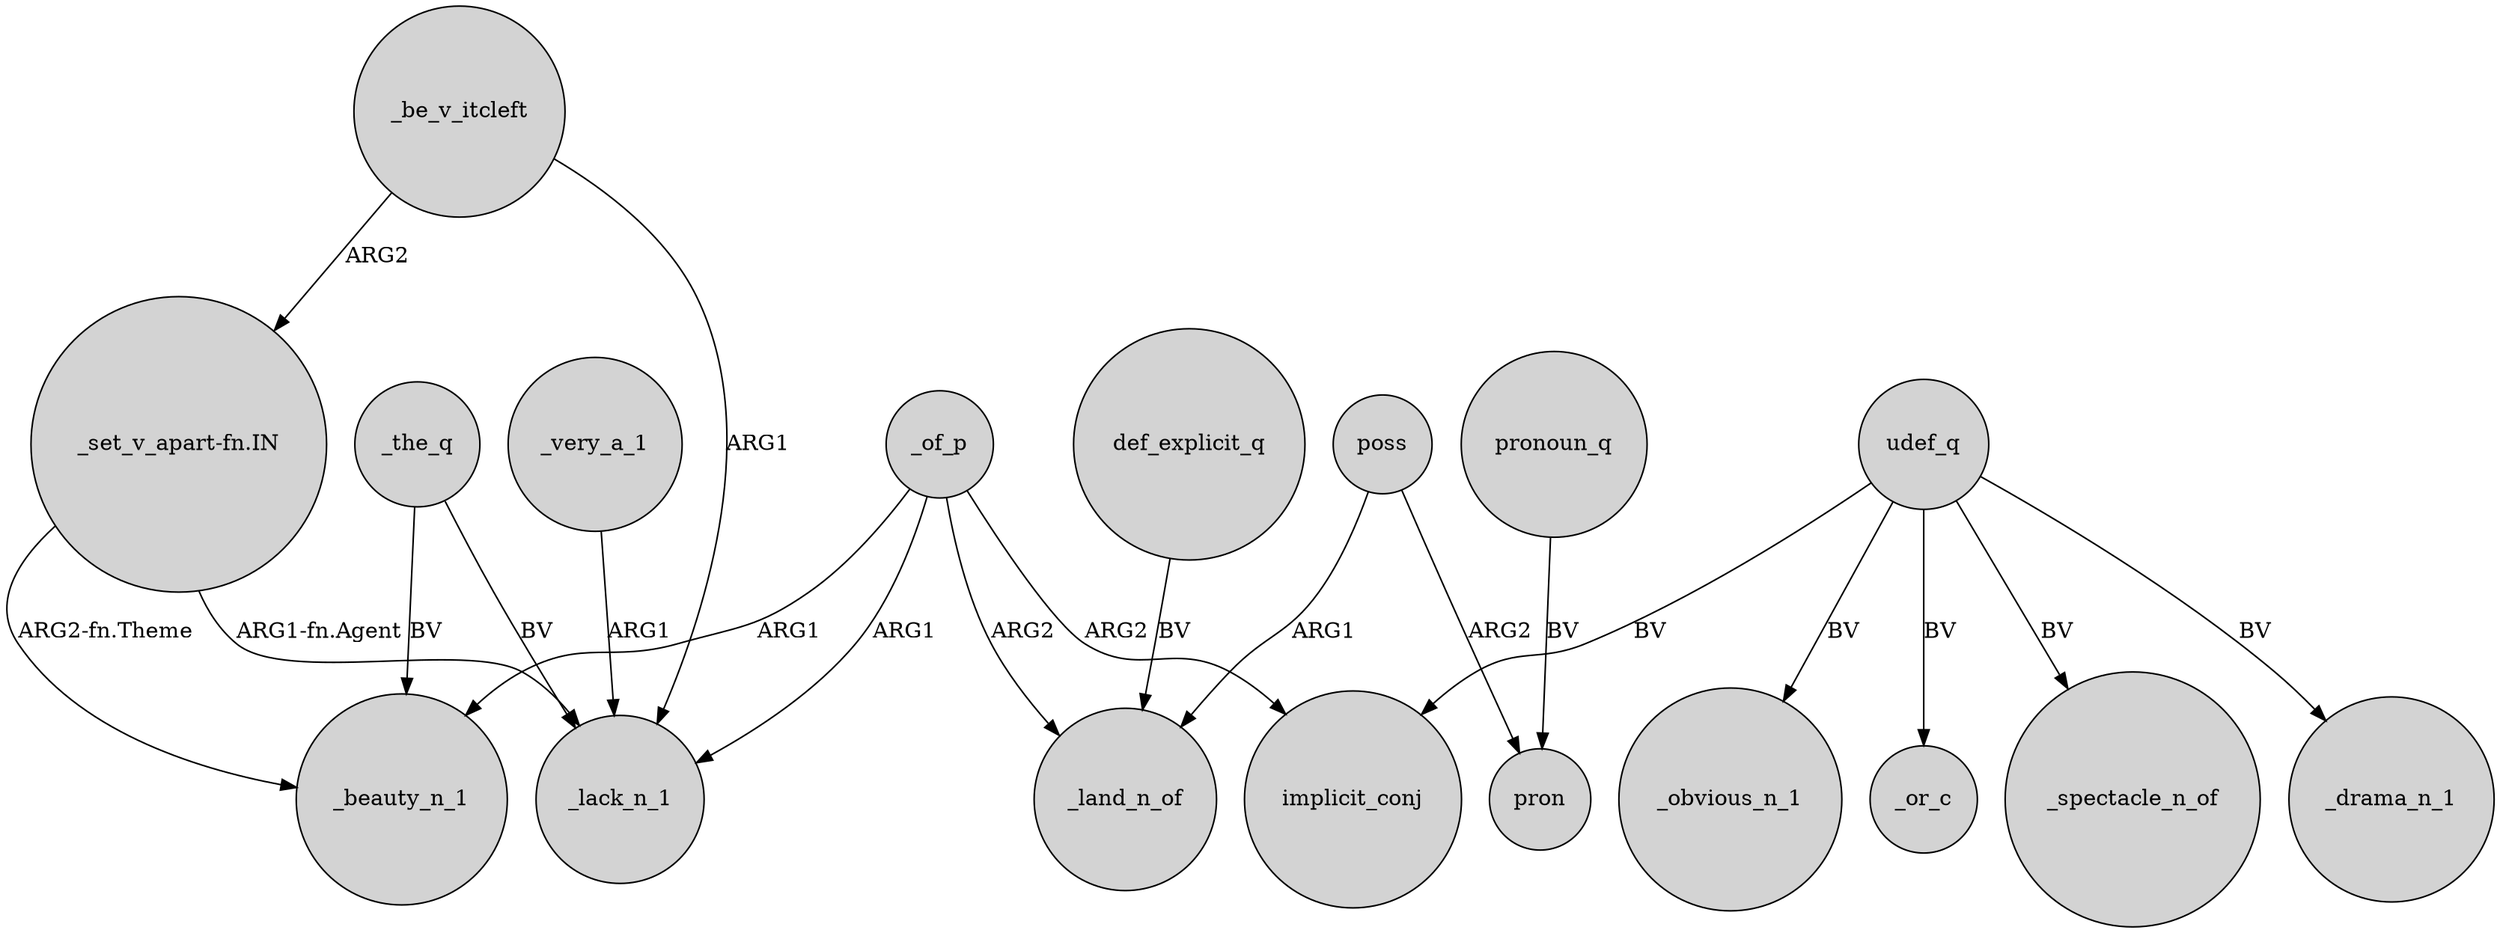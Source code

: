 digraph {
	node [shape=circle style=filled]
	_the_q -> _lack_n_1 [label=BV]
	udef_q -> _drama_n_1 [label=BV]
	_be_v_itcleft -> "_set_v_apart-fn.IN" [label=ARG2]
	_of_p -> _land_n_of [label=ARG2]
	poss -> pron [label=ARG2]
	_of_p -> _lack_n_1 [label=ARG1]
	_the_q -> _beauty_n_1 [label=BV]
	def_explicit_q -> _land_n_of [label=BV]
	udef_q -> _obvious_n_1 [label=BV]
	_be_v_itcleft -> _lack_n_1 [label=ARG1]
	udef_q -> _or_c [label=BV]
	udef_q -> implicit_conj [label=BV]
	_of_p -> _beauty_n_1 [label=ARG1]
	"_set_v_apart-fn.IN" -> _beauty_n_1 [label="ARG2-fn.Theme"]
	"_set_v_apart-fn.IN" -> _lack_n_1 [label="ARG1-fn.Agent"]
	pronoun_q -> pron [label=BV]
	_very_a_1 -> _lack_n_1 [label=ARG1]
	udef_q -> _spectacle_n_of [label=BV]
	_of_p -> implicit_conj [label=ARG2]
	poss -> _land_n_of [label=ARG1]
}
